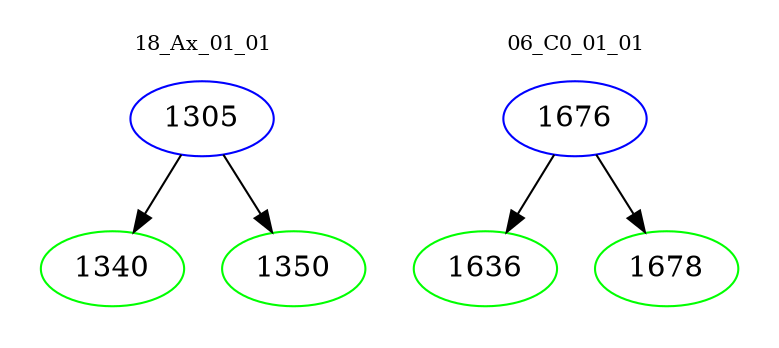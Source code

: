 digraph{
subgraph cluster_0 {
color = white
label = "18_Ax_01_01";
fontsize=10;
T0_1305 [label="1305", color="blue"]
T0_1305 -> T0_1340 [color="black"]
T0_1340 [label="1340", color="green"]
T0_1305 -> T0_1350 [color="black"]
T0_1350 [label="1350", color="green"]
}
subgraph cluster_1 {
color = white
label = "06_C0_01_01";
fontsize=10;
T1_1676 [label="1676", color="blue"]
T1_1676 -> T1_1636 [color="black"]
T1_1636 [label="1636", color="green"]
T1_1676 -> T1_1678 [color="black"]
T1_1678 [label="1678", color="green"]
}
}
